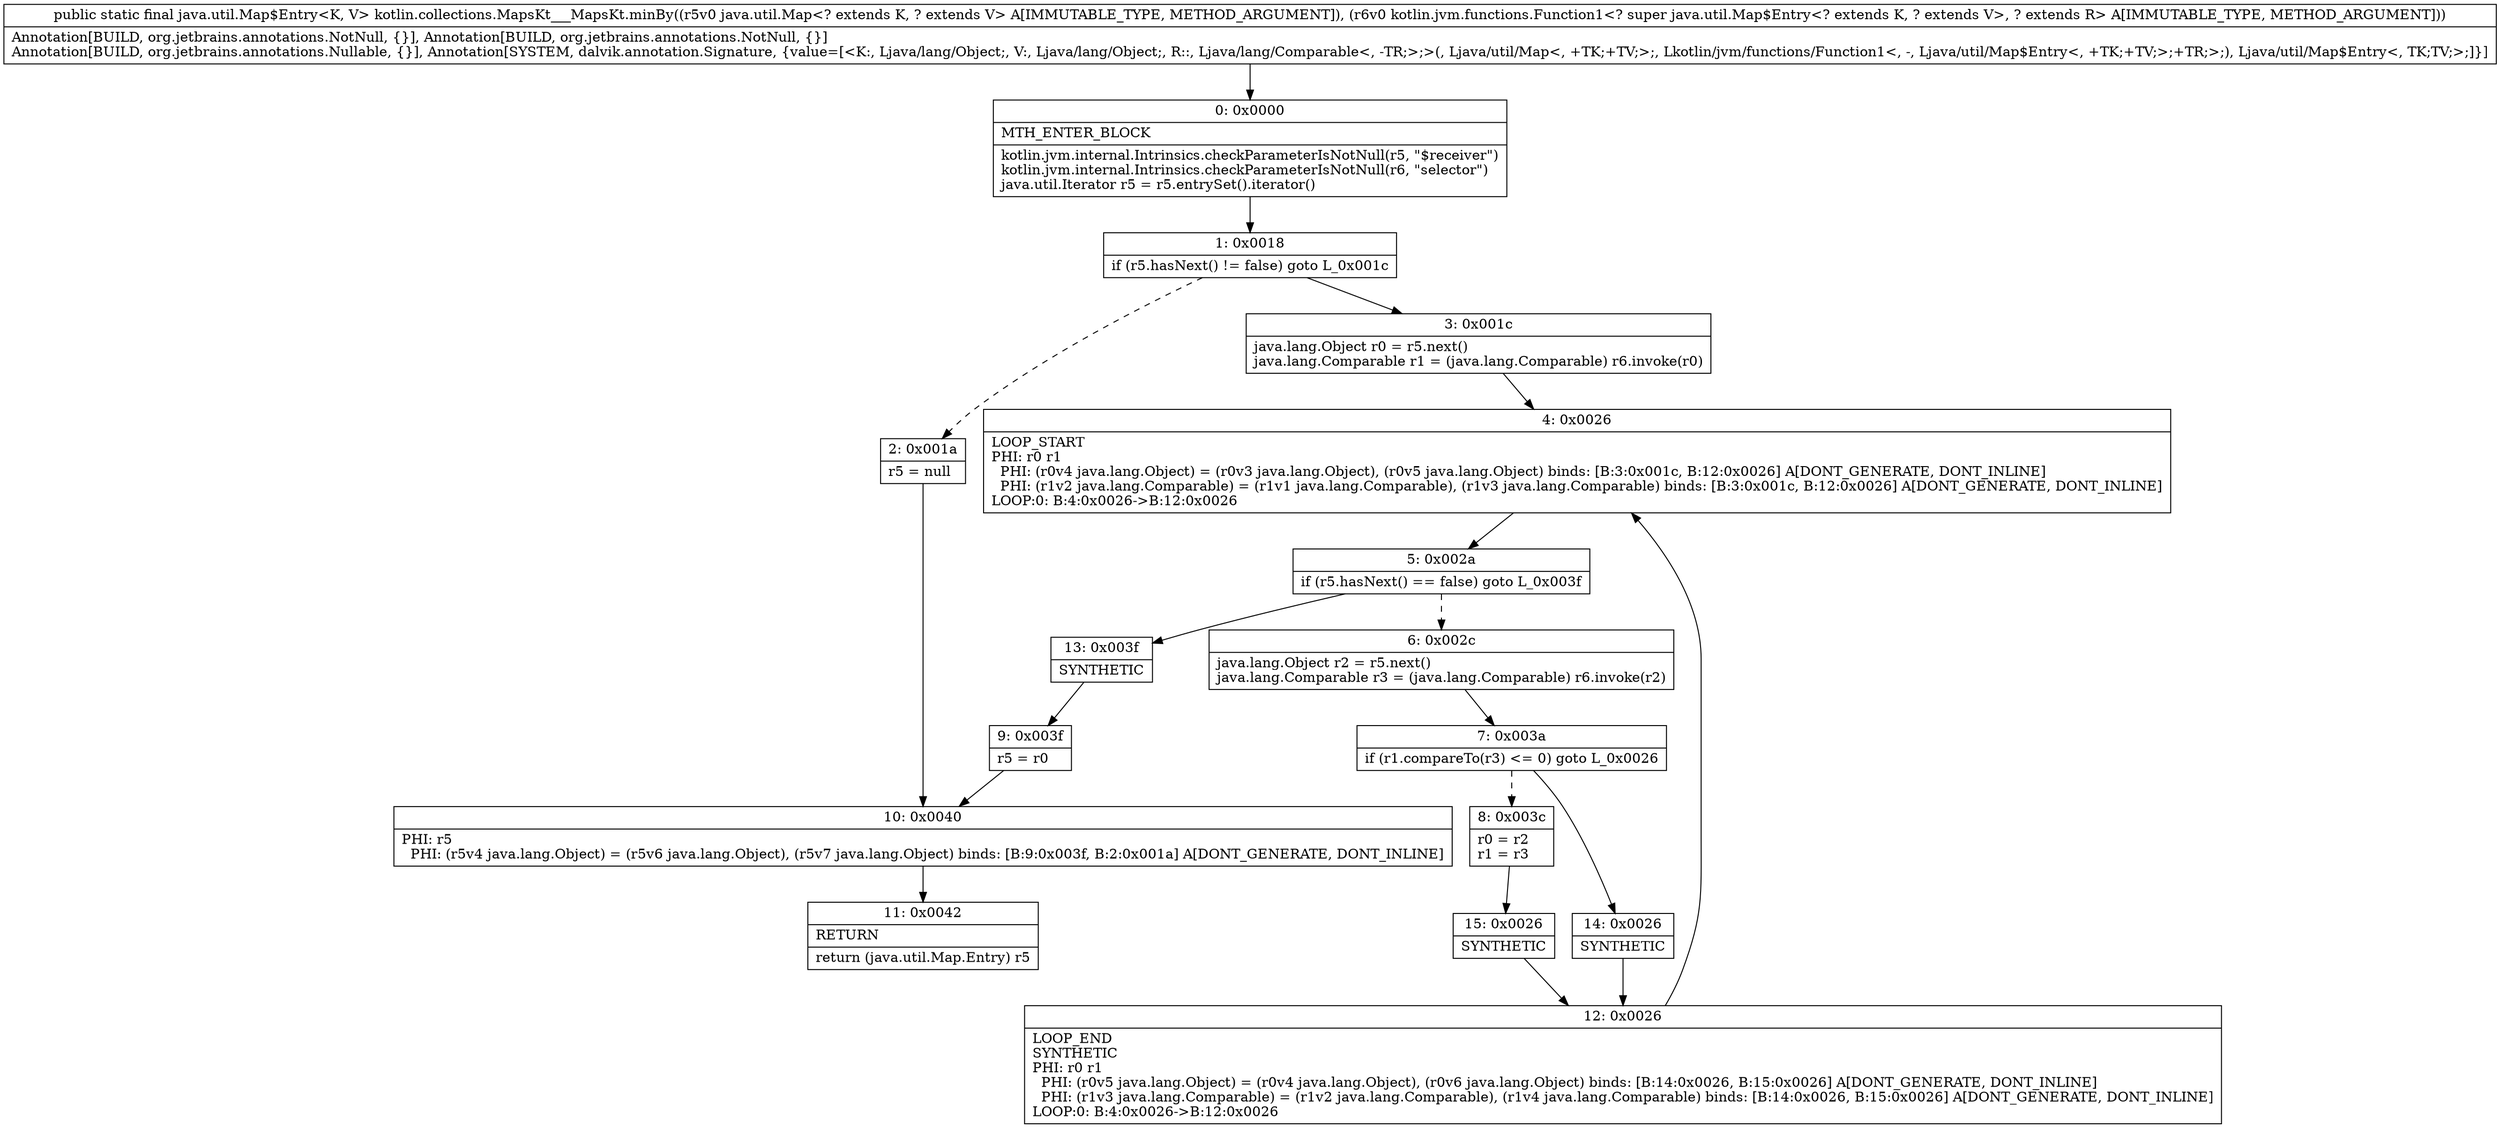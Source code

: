 digraph "CFG forkotlin.collections.MapsKt___MapsKt.minBy(Ljava\/util\/Map;Lkotlin\/jvm\/functions\/Function1;)Ljava\/util\/Map$Entry;" {
Node_0 [shape=record,label="{0\:\ 0x0000|MTH_ENTER_BLOCK\l|kotlin.jvm.internal.Intrinsics.checkParameterIsNotNull(r5, \"$receiver\")\lkotlin.jvm.internal.Intrinsics.checkParameterIsNotNull(r6, \"selector\")\ljava.util.Iterator r5 = r5.entrySet().iterator()\l}"];
Node_1 [shape=record,label="{1\:\ 0x0018|if (r5.hasNext() != false) goto L_0x001c\l}"];
Node_2 [shape=record,label="{2\:\ 0x001a|r5 = null\l}"];
Node_3 [shape=record,label="{3\:\ 0x001c|java.lang.Object r0 = r5.next()\ljava.lang.Comparable r1 = (java.lang.Comparable) r6.invoke(r0)\l}"];
Node_4 [shape=record,label="{4\:\ 0x0026|LOOP_START\lPHI: r0 r1 \l  PHI: (r0v4 java.lang.Object) = (r0v3 java.lang.Object), (r0v5 java.lang.Object) binds: [B:3:0x001c, B:12:0x0026] A[DONT_GENERATE, DONT_INLINE]\l  PHI: (r1v2 java.lang.Comparable) = (r1v1 java.lang.Comparable), (r1v3 java.lang.Comparable) binds: [B:3:0x001c, B:12:0x0026] A[DONT_GENERATE, DONT_INLINE]\lLOOP:0: B:4:0x0026\-\>B:12:0x0026\l}"];
Node_5 [shape=record,label="{5\:\ 0x002a|if (r5.hasNext() == false) goto L_0x003f\l}"];
Node_6 [shape=record,label="{6\:\ 0x002c|java.lang.Object r2 = r5.next()\ljava.lang.Comparable r3 = (java.lang.Comparable) r6.invoke(r2)\l}"];
Node_7 [shape=record,label="{7\:\ 0x003a|if (r1.compareTo(r3) \<= 0) goto L_0x0026\l}"];
Node_8 [shape=record,label="{8\:\ 0x003c|r0 = r2\lr1 = r3\l}"];
Node_9 [shape=record,label="{9\:\ 0x003f|r5 = r0\l}"];
Node_10 [shape=record,label="{10\:\ 0x0040|PHI: r5 \l  PHI: (r5v4 java.lang.Object) = (r5v6 java.lang.Object), (r5v7 java.lang.Object) binds: [B:9:0x003f, B:2:0x001a] A[DONT_GENERATE, DONT_INLINE]\l}"];
Node_11 [shape=record,label="{11\:\ 0x0042|RETURN\l|return (java.util.Map.Entry) r5\l}"];
Node_12 [shape=record,label="{12\:\ 0x0026|LOOP_END\lSYNTHETIC\lPHI: r0 r1 \l  PHI: (r0v5 java.lang.Object) = (r0v4 java.lang.Object), (r0v6 java.lang.Object) binds: [B:14:0x0026, B:15:0x0026] A[DONT_GENERATE, DONT_INLINE]\l  PHI: (r1v3 java.lang.Comparable) = (r1v2 java.lang.Comparable), (r1v4 java.lang.Comparable) binds: [B:14:0x0026, B:15:0x0026] A[DONT_GENERATE, DONT_INLINE]\lLOOP:0: B:4:0x0026\-\>B:12:0x0026\l}"];
Node_13 [shape=record,label="{13\:\ 0x003f|SYNTHETIC\l}"];
Node_14 [shape=record,label="{14\:\ 0x0026|SYNTHETIC\l}"];
Node_15 [shape=record,label="{15\:\ 0x0026|SYNTHETIC\l}"];
MethodNode[shape=record,label="{public static final java.util.Map$Entry\<K, V\> kotlin.collections.MapsKt___MapsKt.minBy((r5v0 java.util.Map\<? extends K, ? extends V\> A[IMMUTABLE_TYPE, METHOD_ARGUMENT]), (r6v0 kotlin.jvm.functions.Function1\<? super java.util.Map$Entry\<? extends K, ? extends V\>, ? extends R\> A[IMMUTABLE_TYPE, METHOD_ARGUMENT]))  | Annotation[BUILD, org.jetbrains.annotations.NotNull, \{\}], Annotation[BUILD, org.jetbrains.annotations.NotNull, \{\}]\lAnnotation[BUILD, org.jetbrains.annotations.Nullable, \{\}], Annotation[SYSTEM, dalvik.annotation.Signature, \{value=[\<K:, Ljava\/lang\/Object;, V:, Ljava\/lang\/Object;, R::, Ljava\/lang\/Comparable\<, \-TR;\>;\>(, Ljava\/util\/Map\<, +TK;+TV;\>;, Lkotlin\/jvm\/functions\/Function1\<, \-, Ljava\/util\/Map$Entry\<, +TK;+TV;\>;+TR;\>;), Ljava\/util\/Map$Entry\<, TK;TV;\>;]\}]\l}"];
MethodNode -> Node_0;
Node_0 -> Node_1;
Node_1 -> Node_2[style=dashed];
Node_1 -> Node_3;
Node_2 -> Node_10;
Node_3 -> Node_4;
Node_4 -> Node_5;
Node_5 -> Node_6[style=dashed];
Node_5 -> Node_13;
Node_6 -> Node_7;
Node_7 -> Node_8[style=dashed];
Node_7 -> Node_14;
Node_8 -> Node_15;
Node_9 -> Node_10;
Node_10 -> Node_11;
Node_12 -> Node_4;
Node_13 -> Node_9;
Node_14 -> Node_12;
Node_15 -> Node_12;
}

